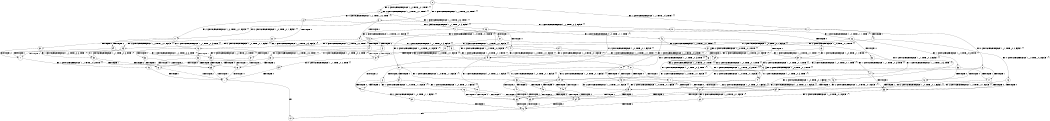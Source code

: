 digraph BCG {
size = "7, 10.5";
center = TRUE;
node [shape = circle];
0 [peripheries = 2];
0 -> 1 [label = "EX !1 !ATOMIC_EXCH_BRANCH (1, +1, TRUE, +0, 3, TRUE) !{}"];
0 -> 2 [label = "EX !2 !ATOMIC_EXCH_BRANCH (1, +0, TRUE, +0, 1, TRUE) !{}"];
0 -> 3 [label = "EX !0 !ATOMIC_EXCH_BRANCH (1, +1, TRUE, +0, 2, TRUE) !{}"];
1 -> 4 [label = "TERMINATE !1"];
1 -> 5 [label = "EX !2 !ATOMIC_EXCH_BRANCH (1, +0, TRUE, +0, 1, FALSE) !{}"];
1 -> 6 [label = "EX !0 !ATOMIC_EXCH_BRANCH (1, +1, TRUE, +0, 2, FALSE) !{}"];
2 -> 7 [label = "EX !1 !ATOMIC_EXCH_BRANCH (1, +1, TRUE, +0, 3, TRUE) !{}"];
2 -> 8 [label = "EX !0 !ATOMIC_EXCH_BRANCH (1, +1, TRUE, +0, 2, TRUE) !{}"];
2 -> 2 [label = "EX !2 !ATOMIC_EXCH_BRANCH (1, +0, TRUE, +0, 1, TRUE) !{}"];
3 -> 9 [label = "TERMINATE !0"];
3 -> 10 [label = "EX !1 !ATOMIC_EXCH_BRANCH (1, +1, TRUE, +0, 3, FALSE) !{}"];
3 -> 11 [label = "EX !2 !ATOMIC_EXCH_BRANCH (1, +0, TRUE, +0, 1, FALSE) !{}"];
4 -> 12 [label = "EX !2 !ATOMIC_EXCH_BRANCH (1, +0, TRUE, +0, 1, FALSE) !{}"];
4 -> 13 [label = "EX !0 !ATOMIC_EXCH_BRANCH (1, +1, TRUE, +0, 2, FALSE) !{}"];
5 -> 14 [label = "TERMINATE !1"];
5 -> 15 [label = "TERMINATE !2"];
5 -> 16 [label = "EX !0 !ATOMIC_EXCH_BRANCH (1, +1, TRUE, +0, 2, TRUE) !{}"];
6 -> 17 [label = "TERMINATE !1"];
6 -> 18 [label = "TERMINATE !0"];
6 -> 19 [label = "EX !2 !ATOMIC_EXCH_BRANCH (1, +0, TRUE, +0, 1, FALSE) !{}"];
7 -> 20 [label = "TERMINATE !1"];
7 -> 21 [label = "EX !0 !ATOMIC_EXCH_BRANCH (1, +1, TRUE, +0, 2, FALSE) !{}"];
7 -> 5 [label = "EX !2 !ATOMIC_EXCH_BRANCH (1, +0, TRUE, +0, 1, FALSE) !{}"];
8 -> 22 [label = "TERMINATE !0"];
8 -> 23 [label = "EX !1 !ATOMIC_EXCH_BRANCH (1, +1, TRUE, +0, 3, FALSE) !{}"];
8 -> 11 [label = "EX !2 !ATOMIC_EXCH_BRANCH (1, +0, TRUE, +0, 1, FALSE) !{}"];
9 -> 24 [label = "EX !1 !ATOMIC_EXCH_BRANCH (1, +1, TRUE, +0, 3, FALSE) !{}"];
9 -> 25 [label = "EX !2 !ATOMIC_EXCH_BRANCH (1, +0, TRUE, +0, 1, FALSE) !{}"];
10 -> 26 [label = "TERMINATE !0"];
10 -> 27 [label = "EX !2 !ATOMIC_EXCH_BRANCH (1, +0, TRUE, +0, 1, FALSE) !{}"];
10 -> 28 [label = "EX !1 !ATOMIC_EXCH_BRANCH (1, +0, TRUE, +1, 1, TRUE) !{}"];
11 -> 29 [label = "TERMINATE !2"];
11 -> 30 [label = "TERMINATE !0"];
11 -> 16 [label = "EX !1 !ATOMIC_EXCH_BRANCH (1, +1, TRUE, +0, 3, TRUE) !{}"];
12 -> 31 [label = "TERMINATE !2"];
12 -> 32 [label = "EX !0 !ATOMIC_EXCH_BRANCH (1, +1, TRUE, +0, 2, TRUE) !{}"];
13 -> 33 [label = "TERMINATE !0"];
13 -> 34 [label = "EX !2 !ATOMIC_EXCH_BRANCH (1, +0, TRUE, +0, 1, FALSE) !{}"];
14 -> 31 [label = "TERMINATE !2"];
14 -> 32 [label = "EX !0 !ATOMIC_EXCH_BRANCH (1, +1, TRUE, +0, 2, TRUE) !{}"];
15 -> 31 [label = "TERMINATE !1"];
15 -> 35 [label = "EX !0 !ATOMIC_EXCH_BRANCH (1, +1, TRUE, +0, 2, TRUE) !{}"];
16 -> 36 [label = "TERMINATE !1"];
16 -> 37 [label = "TERMINATE !2"];
16 -> 38 [label = "TERMINATE !0"];
17 -> 33 [label = "TERMINATE !0"];
17 -> 34 [label = "EX !2 !ATOMIC_EXCH_BRANCH (1, +0, TRUE, +0, 1, FALSE) !{}"];
18 -> 33 [label = "TERMINATE !1"];
18 -> 39 [label = "EX !2 !ATOMIC_EXCH_BRANCH (1, +0, TRUE, +0, 1, FALSE) !{}"];
19 -> 40 [label = "TERMINATE !1"];
19 -> 41 [label = "TERMINATE !2"];
19 -> 42 [label = "TERMINATE !0"];
20 -> 12 [label = "EX !2 !ATOMIC_EXCH_BRANCH (1, +0, TRUE, +0, 1, FALSE) !{}"];
20 -> 43 [label = "EX !0 !ATOMIC_EXCH_BRANCH (1, +1, TRUE, +0, 2, FALSE) !{}"];
21 -> 44 [label = "TERMINATE !1"];
21 -> 45 [label = "TERMINATE !0"];
21 -> 19 [label = "EX !2 !ATOMIC_EXCH_BRANCH (1, +0, TRUE, +0, 1, FALSE) !{}"];
22 -> 25 [label = "EX !2 !ATOMIC_EXCH_BRANCH (1, +0, TRUE, +0, 1, FALSE) !{}"];
22 -> 46 [label = "EX !1 !ATOMIC_EXCH_BRANCH (1, +1, TRUE, +0, 3, FALSE) !{}"];
23 -> 47 [label = "TERMINATE !0"];
23 -> 27 [label = "EX !2 !ATOMIC_EXCH_BRANCH (1, +0, TRUE, +0, 1, FALSE) !{}"];
23 -> 48 [label = "EX !1 !ATOMIC_EXCH_BRANCH (1, +0, TRUE, +1, 1, TRUE) !{}"];
24 -> 49 [label = "EX !2 !ATOMIC_EXCH_BRANCH (1, +0, TRUE, +0, 1, FALSE) !{}"];
24 -> 50 [label = "EX !1 !ATOMIC_EXCH_BRANCH (1, +0, TRUE, +1, 1, TRUE) !{}"];
25 -> 51 [label = "TERMINATE !2"];
25 -> 52 [label = "EX !1 !ATOMIC_EXCH_BRANCH (1, +1, TRUE, +0, 3, TRUE) !{}"];
26 -> 50 [label = "EX !1 !ATOMIC_EXCH_BRANCH (1, +0, TRUE, +1, 1, TRUE) !{}"];
26 -> 49 [label = "EX !2 !ATOMIC_EXCH_BRANCH (1, +0, TRUE, +0, 1, FALSE) !{}"];
27 -> 53 [label = "TERMINATE !2"];
27 -> 54 [label = "TERMINATE !0"];
27 -> 55 [label = "EX !1 !ATOMIC_EXCH_BRANCH (1, +0, TRUE, +1, 1, FALSE) !{}"];
28 -> 56 [label = "TERMINATE !0"];
28 -> 57 [label = "EX !2 !ATOMIC_EXCH_BRANCH (1, +0, TRUE, +0, 1, TRUE) !{}"];
28 -> 58 [label = "EX !1 !ATOMIC_EXCH_BRANCH (1, +1, TRUE, +0, 3, TRUE) !{}"];
29 -> 51 [label = "TERMINATE !0"];
29 -> 35 [label = "EX !1 !ATOMIC_EXCH_BRANCH (1, +1, TRUE, +0, 3, TRUE) !{}"];
30 -> 51 [label = "TERMINATE !2"];
30 -> 52 [label = "EX !1 !ATOMIC_EXCH_BRANCH (1, +1, TRUE, +0, 3, TRUE) !{}"];
31 -> 59 [label = "EX !0 !ATOMIC_EXCH_BRANCH (1, +1, TRUE, +0, 2, TRUE) !{}"];
32 -> 60 [label = "TERMINATE !2"];
32 -> 61 [label = "TERMINATE !0"];
33 -> 62 [label = "EX !2 !ATOMIC_EXCH_BRANCH (1, +0, TRUE, +0, 1, FALSE) !{}"];
34 -> 63 [label = "TERMINATE !2"];
34 -> 64 [label = "TERMINATE !0"];
35 -> 60 [label = "TERMINATE !1"];
35 -> 65 [label = "TERMINATE !0"];
36 -> 60 [label = "TERMINATE !2"];
36 -> 61 [label = "TERMINATE !0"];
37 -> 60 [label = "TERMINATE !1"];
37 -> 65 [label = "TERMINATE !0"];
38 -> 61 [label = "TERMINATE !1"];
38 -> 65 [label = "TERMINATE !2"];
39 -> 64 [label = "TERMINATE !1"];
39 -> 66 [label = "TERMINATE !2"];
40 -> 63 [label = "TERMINATE !2"];
40 -> 64 [label = "TERMINATE !0"];
41 -> 63 [label = "TERMINATE !1"];
41 -> 66 [label = "TERMINATE !0"];
42 -> 64 [label = "TERMINATE !1"];
42 -> 66 [label = "TERMINATE !2"];
43 -> 67 [label = "TERMINATE !0"];
43 -> 34 [label = "EX !2 !ATOMIC_EXCH_BRANCH (1, +0, TRUE, +0, 1, FALSE) !{}"];
44 -> 34 [label = "EX !2 !ATOMIC_EXCH_BRANCH (1, +0, TRUE, +0, 1, FALSE) !{}"];
44 -> 67 [label = "TERMINATE !0"];
45 -> 39 [label = "EX !2 !ATOMIC_EXCH_BRANCH (1, +0, TRUE, +0, 1, FALSE) !{}"];
45 -> 67 [label = "TERMINATE !1"];
46 -> 49 [label = "EX !2 !ATOMIC_EXCH_BRANCH (1, +0, TRUE, +0, 1, FALSE) !{}"];
46 -> 68 [label = "EX !1 !ATOMIC_EXCH_BRANCH (1, +0, TRUE, +1, 1, TRUE) !{}"];
47 -> 49 [label = "EX !2 !ATOMIC_EXCH_BRANCH (1, +0, TRUE, +0, 1, FALSE) !{}"];
47 -> 68 [label = "EX !1 !ATOMIC_EXCH_BRANCH (1, +0, TRUE, +1, 1, TRUE) !{}"];
48 -> 69 [label = "TERMINATE !0"];
48 -> 57 [label = "EX !2 !ATOMIC_EXCH_BRANCH (1, +0, TRUE, +0, 1, TRUE) !{}"];
48 -> 70 [label = "EX !1 !ATOMIC_EXCH_BRANCH (1, +1, TRUE, +0, 3, TRUE) !{}"];
49 -> 71 [label = "TERMINATE !2"];
49 -> 72 [label = "EX !1 !ATOMIC_EXCH_BRANCH (1, +0, TRUE, +1, 1, FALSE) !{}"];
50 -> 73 [label = "EX !2 !ATOMIC_EXCH_BRANCH (1, +0, TRUE, +0, 1, TRUE) !{}"];
50 -> 74 [label = "EX !1 !ATOMIC_EXCH_BRANCH (1, +1, TRUE, +0, 3, TRUE) !{}"];
51 -> 75 [label = "EX !1 !ATOMIC_EXCH_BRANCH (1, +1, TRUE, +0, 3, TRUE) !{}"];
52 -> 61 [label = "TERMINATE !1"];
52 -> 65 [label = "TERMINATE !2"];
53 -> 76 [label = "EX !1 !ATOMIC_EXCH_BRANCH (1, +0, TRUE, +1, 1, FALSE) !{}"];
53 -> 71 [label = "TERMINATE !0"];
54 -> 72 [label = "EX !1 !ATOMIC_EXCH_BRANCH (1, +0, TRUE, +1, 1, FALSE) !{}"];
54 -> 71 [label = "TERMINATE !2"];
55 -> 40 [label = "TERMINATE !1"];
55 -> 41 [label = "TERMINATE !2"];
55 -> 42 [label = "TERMINATE !0"];
56 -> 74 [label = "EX !1 !ATOMIC_EXCH_BRANCH (1, +1, TRUE, +0, 3, TRUE) !{}"];
56 -> 73 [label = "EX !2 !ATOMIC_EXCH_BRANCH (1, +0, TRUE, +0, 1, TRUE) !{}"];
57 -> 69 [label = "TERMINATE !0"];
57 -> 57 [label = "EX !2 !ATOMIC_EXCH_BRANCH (1, +0, TRUE, +0, 1, TRUE) !{}"];
57 -> 70 [label = "EX !1 !ATOMIC_EXCH_BRANCH (1, +1, TRUE, +0, 3, TRUE) !{}"];
58 -> 17 [label = "TERMINATE !1"];
58 -> 18 [label = "TERMINATE !0"];
58 -> 19 [label = "EX !2 !ATOMIC_EXCH_BRANCH (1, +0, TRUE, +0, 1, FALSE) !{}"];
59 -> 77 [label = "TERMINATE !0"];
60 -> 77 [label = "TERMINATE !0"];
61 -> 77 [label = "TERMINATE !2"];
62 -> 78 [label = "TERMINATE !2"];
63 -> 78 [label = "TERMINATE !0"];
64 -> 78 [label = "TERMINATE !2"];
65 -> 77 [label = "TERMINATE !1"];
66 -> 78 [label = "TERMINATE !1"];
67 -> 62 [label = "EX !2 !ATOMIC_EXCH_BRANCH (1, +0, TRUE, +0, 1, FALSE) !{}"];
68 -> 73 [label = "EX !2 !ATOMIC_EXCH_BRANCH (1, +0, TRUE, +0, 1, TRUE) !{}"];
68 -> 79 [label = "EX !1 !ATOMIC_EXCH_BRANCH (1, +1, TRUE, +0, 3, TRUE) !{}"];
69 -> 73 [label = "EX !2 !ATOMIC_EXCH_BRANCH (1, +0, TRUE, +0, 1, TRUE) !{}"];
69 -> 79 [label = "EX !1 !ATOMIC_EXCH_BRANCH (1, +1, TRUE, +0, 3, TRUE) !{}"];
70 -> 44 [label = "TERMINATE !1"];
70 -> 45 [label = "TERMINATE !0"];
70 -> 19 [label = "EX !2 !ATOMIC_EXCH_BRANCH (1, +0, TRUE, +0, 1, FALSE) !{}"];
71 -> 80 [label = "EX !1 !ATOMIC_EXCH_BRANCH (1, +0, TRUE, +1, 1, FALSE) !{}"];
72 -> 64 [label = "TERMINATE !1"];
72 -> 66 [label = "TERMINATE !2"];
73 -> 73 [label = "EX !2 !ATOMIC_EXCH_BRANCH (1, +0, TRUE, +0, 1, TRUE) !{}"];
73 -> 79 [label = "EX !1 !ATOMIC_EXCH_BRANCH (1, +1, TRUE, +0, 3, TRUE) !{}"];
74 -> 33 [label = "TERMINATE !1"];
74 -> 39 [label = "EX !2 !ATOMIC_EXCH_BRANCH (1, +0, TRUE, +0, 1, FALSE) !{}"];
75 -> 77 [label = "TERMINATE !1"];
76 -> 63 [label = "TERMINATE !1"];
76 -> 66 [label = "TERMINATE !0"];
77 -> 81 [label = "exit"];
78 -> 81 [label = "exit"];
79 -> 67 [label = "TERMINATE !1"];
79 -> 39 [label = "EX !2 !ATOMIC_EXCH_BRANCH (1, +0, TRUE, +0, 1, FALSE) !{}"];
80 -> 78 [label = "TERMINATE !1"];
}
